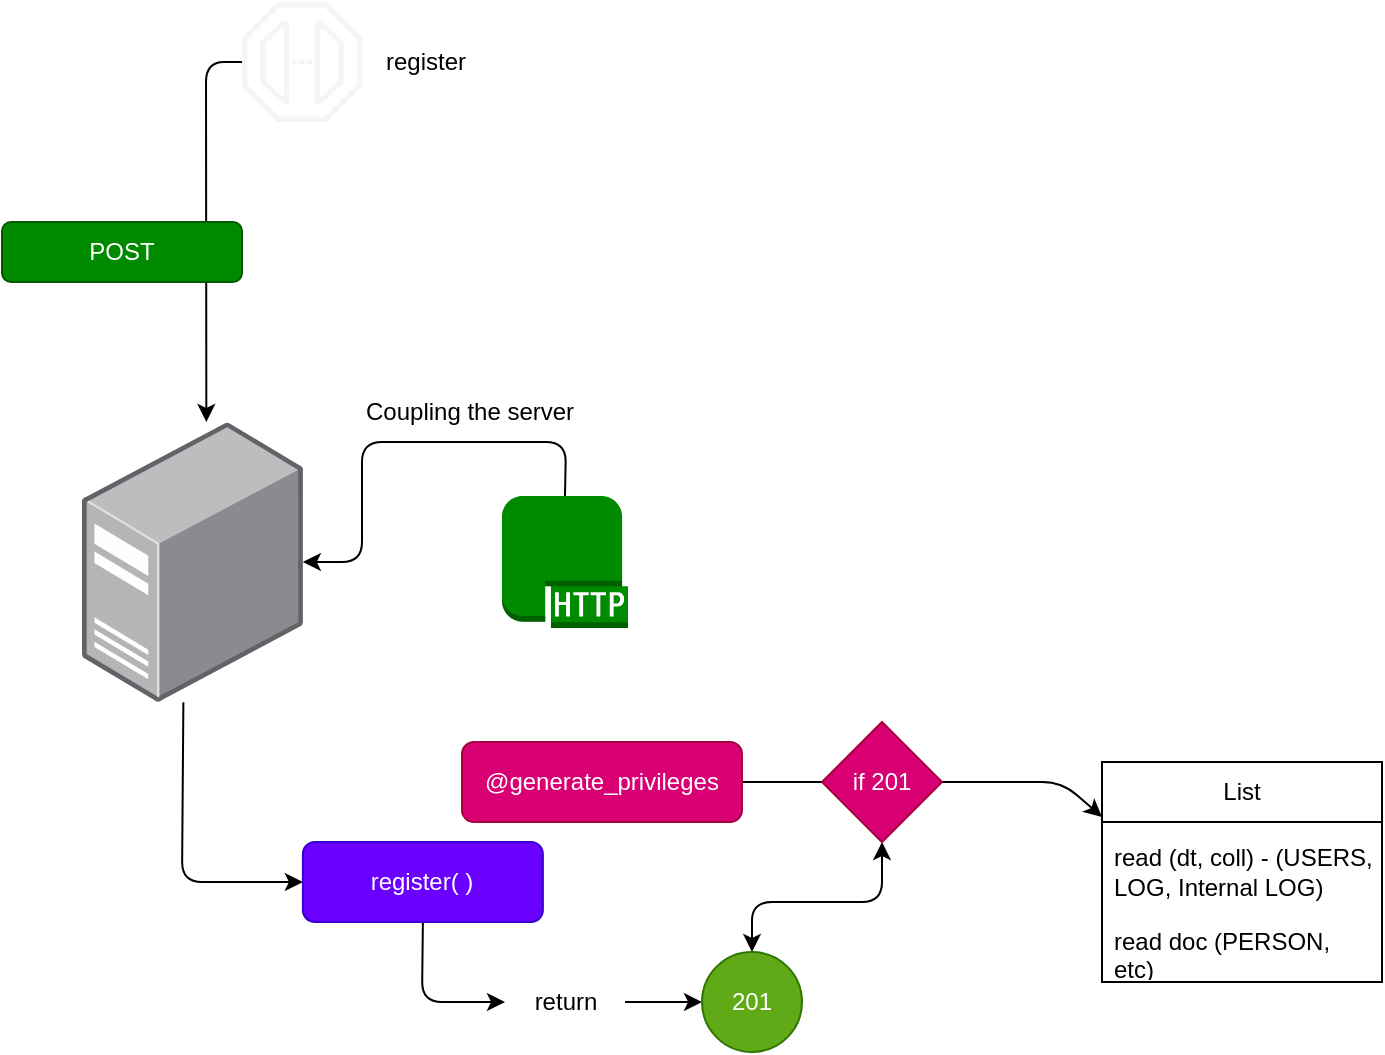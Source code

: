 <mxfile>
    <diagram id="nFnM4UtMFVw0epl-BixW" name="Página-1">
        <mxGraphModel dx="1262" dy="887" grid="1" gridSize="10" guides="1" tooltips="1" connect="1" arrows="1" fold="1" page="1" pageScale="1" pageWidth="2336" pageHeight="1654" math="0" shadow="0">
            <root>
                <mxCell id="0"/>
                <mxCell id="1" parent="0"/>
                <mxCell id="18" style="edgeStyle=none;html=1;entryX=0.5;entryY=0;entryDx=0;entryDy=0;entryPerimeter=0;fontColor=#0F0F0F;startArrow=classic;startFill=1;endArrow=none;endFill=0;" parent="1" source="5" target="17" edge="1">
                    <mxGeometry relative="1" as="geometry">
                        <Array as="points">
                            <mxPoint x="400" y="390"/>
                            <mxPoint x="400" y="330"/>
                            <mxPoint x="502" y="330"/>
                        </Array>
                    </mxGeometry>
                </mxCell>
                <mxCell id="20" style="edgeStyle=none;html=1;entryX=0;entryY=0.5;entryDx=0;entryDy=0;fontColor=#0F0F0F;startArrow=none;startFill=0;endArrow=classic;endFill=1;exitX=0.459;exitY=1.001;exitDx=0;exitDy=0;exitPerimeter=0;" parent="1" source="5" edge="1" target="26">
                    <mxGeometry relative="1" as="geometry">
                        <mxPoint x="359" y="550" as="targetPoint"/>
                        <Array as="points">
                            <mxPoint x="310" y="550"/>
                        </Array>
                    </mxGeometry>
                </mxCell>
                <mxCell id="5" value="" style="points=[];aspect=fixed;html=1;align=center;shadow=0;dashed=0;image;image=img/lib/allied_telesis/computer_and_terminals/Server_Desktop.svg;" parent="1" vertex="1">
                    <mxGeometry x="260" y="320" width="110.44" height="140" as="geometry"/>
                </mxCell>
                <mxCell id="7" style="edgeStyle=none;html=1;entryX=0.563;entryY=0;entryDx=0;entryDy=0;entryPerimeter=0;" parent="1" source="6" target="5" edge="1">
                    <mxGeometry relative="1" as="geometry">
                        <Array as="points">
                            <mxPoint x="322" y="140"/>
                        </Array>
                    </mxGeometry>
                </mxCell>
                <mxCell id="6" value="" style="sketch=0;outlineConnect=0;dashed=0;verticalLabelPosition=bottom;verticalAlign=top;align=center;html=1;fontSize=12;fontStyle=0;aspect=fixed;pointerEvents=1;shape=mxgraph.aws4.endpoint;fillColor=#f5f5f5;strokeColor=#666666;fontColor=#333333;" parent="1" vertex="1">
                    <mxGeometry x="340" y="110" width="60" height="60" as="geometry"/>
                </mxCell>
                <mxCell id="8" value="register" style="text;html=1;strokeColor=none;fillColor=none;align=left;verticalAlign=middle;whiteSpace=wrap;rounded=0;" parent="1" vertex="1">
                    <mxGeometry x="410" y="125" width="109" height="30" as="geometry"/>
                </mxCell>
                <mxCell id="21" style="edgeStyle=none;html=1;exitX=0;exitY=0.75;exitDx=0;exitDy=0;entryX=0;entryY=0.5;entryDx=0;entryDy=0;fontColor=#0F0F0F;startArrow=none;startFill=0;endArrow=open;endFill=0;" parent="1" edge="1">
                    <mxGeometry relative="1" as="geometry">
                        <mxPoint x="359" y="560" as="sourcePoint"/>
                        <Array as="points">
                            <mxPoint x="310" y="560"/>
                            <mxPoint x="310" y="630"/>
                        </Array>
                    </mxGeometry>
                </mxCell>
                <mxCell id="24" style="edgeStyle=none;html=1;exitX=0;exitY=0.75;exitDx=0;exitDy=0;entryX=0;entryY=0.5;entryDx=0;entryDy=0;fontColor=#0F0F0F;startArrow=none;startFill=0;endArrow=open;endFill=0;" parent="1" edge="1">
                    <mxGeometry relative="1" as="geometry">
                        <mxPoint x="359" y="640" as="sourcePoint"/>
                        <Array as="points">
                            <mxPoint x="310" y="640"/>
                            <mxPoint x="310" y="720"/>
                        </Array>
                    </mxGeometry>
                </mxCell>
                <mxCell id="16" value="POST" style="rounded=1;whiteSpace=wrap;html=1;shadow=0;glass=0;sketch=0;strokeColor=#005700;fillColor=#008a00;fontColor=#ffffff;" parent="1" vertex="1">
                    <mxGeometry x="220" y="220" width="120" height="30" as="geometry"/>
                </mxCell>
                <mxCell id="17" value="" style="outlineConnect=0;dashed=0;verticalLabelPosition=bottom;verticalAlign=top;align=center;html=1;shape=mxgraph.aws3.http_protocol;fillColor=#008a00;rounded=1;shadow=0;glass=0;sketch=0;strokeColor=#005700;fontColor=#ffffff;" parent="1" vertex="1">
                    <mxGeometry x="470" y="357" width="63" height="66" as="geometry"/>
                </mxCell>
                <mxCell id="19" value="Coupling the server" style="text;html=1;strokeColor=none;fillColor=none;align=left;verticalAlign=middle;whiteSpace=wrap;rounded=0;" parent="1" vertex="1">
                    <mxGeometry x="400" y="300" width="109" height="30" as="geometry"/>
                </mxCell>
                <mxCell id="25" style="edgeStyle=none;html=1;exitX=0;exitY=0.75;exitDx=0;exitDy=0;entryX=0.002;entryY=0.625;entryDx=0;entryDy=0;entryPerimeter=0;fontColor=#0F0F0F;startArrow=none;startFill=0;endArrow=open;endFill=0;" parent="1" edge="1">
                    <mxGeometry relative="1" as="geometry">
                        <mxPoint x="359" y="730" as="sourcePoint"/>
                        <Array as="points">
                            <mxPoint x="310" y="730"/>
                            <mxPoint x="310" y="805"/>
                        </Array>
                    </mxGeometry>
                </mxCell>
                <mxCell id="29" style="edgeStyle=none;html=1;exitX=0.5;exitY=1;exitDx=0;exitDy=0;entryX=0;entryY=0.5;entryDx=0;entryDy=0;" edge="1" parent="1" source="26" target="27">
                    <mxGeometry relative="1" as="geometry">
                        <Array as="points">
                            <mxPoint x="430" y="610"/>
                        </Array>
                    </mxGeometry>
                </mxCell>
                <mxCell id="26" value="register( )" style="rounded=1;whiteSpace=wrap;html=1;fillColor=#6a00ff;fontColor=#ffffff;strokeColor=#3700CC;" vertex="1" parent="1">
                    <mxGeometry x="370.44" y="530" width="120" height="40" as="geometry"/>
                </mxCell>
                <mxCell id="31" style="edgeStyle=none;html=1;exitX=1;exitY=0.5;exitDx=0;exitDy=0;entryX=0;entryY=0.5;entryDx=0;entryDy=0;" edge="1" parent="1" source="27" target="30">
                    <mxGeometry relative="1" as="geometry"/>
                </mxCell>
                <mxCell id="27" value="return" style="text;html=1;strokeColor=none;fillColor=none;align=center;verticalAlign=middle;whiteSpace=wrap;rounded=0;" vertex="1" parent="1">
                    <mxGeometry x="471.5" y="600" width="60" height="20" as="geometry"/>
                </mxCell>
                <mxCell id="30" value="201" style="ellipse;whiteSpace=wrap;html=1;aspect=fixed;fillColor=#60a917;fontColor=#ffffff;strokeColor=#2D7600;" vertex="1" parent="1">
                    <mxGeometry x="570" y="585" width="50" height="50" as="geometry"/>
                </mxCell>
                <mxCell id="34" style="edgeStyle=none;html=1;exitX=1;exitY=0.5;exitDx=0;exitDy=0;entryX=0;entryY=0.5;entryDx=0;entryDy=0;endArrow=none;endFill=0;" edge="1" parent="1" source="32" target="33">
                    <mxGeometry relative="1" as="geometry"/>
                </mxCell>
                <mxCell id="32" value="@generate_privileges" style="rounded=1;whiteSpace=wrap;html=1;fillColor=#d80073;fontColor=#ffffff;strokeColor=#A50040;" vertex="1" parent="1">
                    <mxGeometry x="450" y="480" width="140" height="40" as="geometry"/>
                </mxCell>
                <mxCell id="35" style="edgeStyle=none;html=1;exitX=0.5;exitY=1;exitDx=0;exitDy=0;entryX=0.5;entryY=0;entryDx=0;entryDy=0;startArrow=classic;startFill=1;" edge="1" parent="1" source="33" target="30">
                    <mxGeometry relative="1" as="geometry">
                        <Array as="points">
                            <mxPoint x="660" y="560"/>
                            <mxPoint x="595" y="560"/>
                        </Array>
                    </mxGeometry>
                </mxCell>
                <mxCell id="41" style="edgeStyle=none;html=1;exitX=1;exitY=0.5;exitDx=0;exitDy=0;entryX=0;entryY=0.25;entryDx=0;entryDy=0;startArrow=none;startFill=0;endArrow=classic;endFill=1;" edge="1" parent="1" source="33" target="37">
                    <mxGeometry relative="1" as="geometry">
                        <Array as="points">
                            <mxPoint x="750" y="500"/>
                        </Array>
                    </mxGeometry>
                </mxCell>
                <mxCell id="33" value="if 201" style="rhombus;whiteSpace=wrap;html=1;fillColor=#d80073;fontColor=#ffffff;strokeColor=#A50040;" vertex="1" parent="1">
                    <mxGeometry x="630" y="470" width="60" height="60" as="geometry"/>
                </mxCell>
                <mxCell id="37" value="List" style="swimlane;fontStyle=0;childLayout=stackLayout;horizontal=1;startSize=30;horizontalStack=0;resizeParent=1;resizeParentMax=0;resizeLast=0;collapsible=1;marginBottom=0;whiteSpace=wrap;html=1;" vertex="1" parent="1">
                    <mxGeometry x="770" y="490" width="140" height="110" as="geometry"/>
                </mxCell>
                <mxCell id="38" value="read (dt, coll) - (USERS, LOG, Internal LOG)" style="text;strokeColor=none;fillColor=none;align=left;verticalAlign=middle;spacingLeft=4;spacingRight=4;overflow=hidden;points=[[0,0.5],[1,0.5]];portConstraint=eastwest;rotatable=0;whiteSpace=wrap;html=1;" vertex="1" parent="37">
                    <mxGeometry y="30" width="140" height="50" as="geometry"/>
                </mxCell>
                <mxCell id="39" value="read doc (PERSON, etc)" style="text;strokeColor=none;fillColor=none;align=left;verticalAlign=middle;spacingLeft=4;spacingRight=4;overflow=hidden;points=[[0,0.5],[1,0.5]];portConstraint=eastwest;rotatable=0;whiteSpace=wrap;html=1;" vertex="1" parent="37">
                    <mxGeometry y="80" width="140" height="30" as="geometry"/>
                </mxCell>
            </root>
        </mxGraphModel>
    </diagram>
</mxfile>
